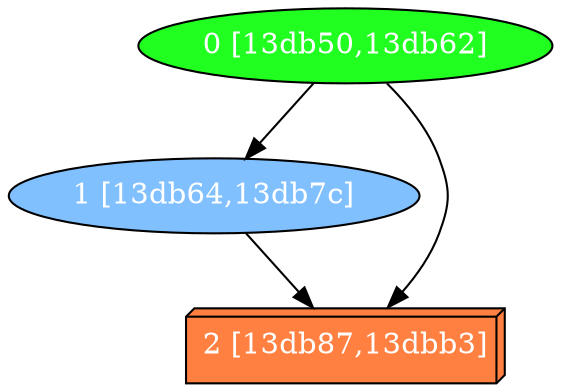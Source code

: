 diGraph libnss3{
	libnss3_0  [style=filled fillcolor="#20FF20" fontcolor="#ffffff" shape=oval label="0 [13db50,13db62]"]
	libnss3_1  [style=filled fillcolor="#80C0FF" fontcolor="#ffffff" shape=oval label="1 [13db64,13db7c]"]
	libnss3_2  [style=filled fillcolor="#FF8040" fontcolor="#ffffff" shape=box3d label="2 [13db87,13dbb3]"]

	libnss3_0 -> libnss3_1
	libnss3_0 -> libnss3_2
	libnss3_1 -> libnss3_2
}